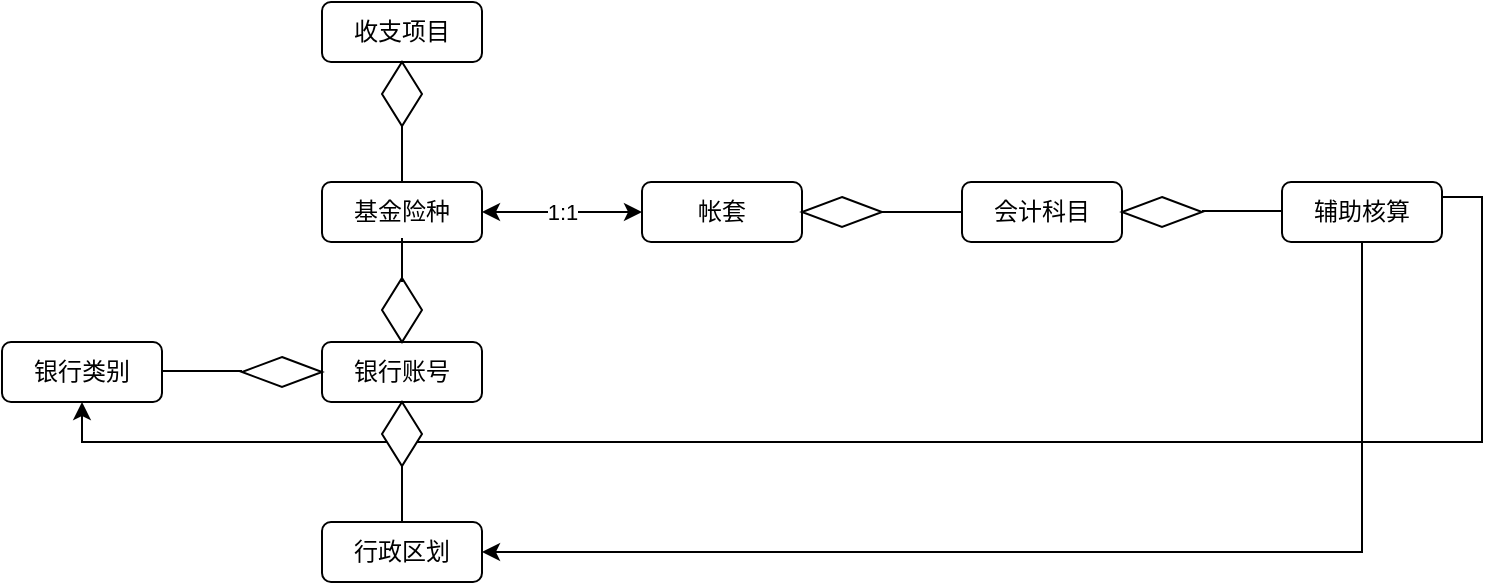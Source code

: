 <mxfile version="13.8.1" type="github">
  <diagram id="fUI37jhyw17FtWJoVdjw" name="Page-1">
    <mxGraphModel dx="946" dy="591" grid="1" gridSize="10" guides="1" tooltips="1" connect="1" arrows="1" fold="1" page="1" pageScale="1" pageWidth="827" pageHeight="1169" math="0" shadow="0">
      <root>
        <mxCell id="0" />
        <mxCell id="1" parent="0" />
        <mxCell id="Vcr402-j1Aoc1Fx-MnVN-1" value="基金险种" style="rounded=1;whiteSpace=wrap;html=1;" vertex="1" parent="1">
          <mxGeometry x="230" y="190" width="80" height="30" as="geometry" />
        </mxCell>
        <mxCell id="Vcr402-j1Aoc1Fx-MnVN-2" value="银行账号" style="rounded=1;whiteSpace=wrap;html=1;" vertex="1" parent="1">
          <mxGeometry x="230" y="270" width="80" height="30" as="geometry" />
        </mxCell>
        <mxCell id="Vcr402-j1Aoc1Fx-MnVN-3" value="行政区划" style="rounded=1;whiteSpace=wrap;html=1;" vertex="1" parent="1">
          <mxGeometry x="230" y="360" width="80" height="30" as="geometry" />
        </mxCell>
        <mxCell id="Vcr402-j1Aoc1Fx-MnVN-4" value="银行类别" style="rounded=1;whiteSpace=wrap;html=1;" vertex="1" parent="1">
          <mxGeometry x="70" y="270" width="80" height="30" as="geometry" />
        </mxCell>
        <mxCell id="Vcr402-j1Aoc1Fx-MnVN-5" value="帐套" style="rounded=1;whiteSpace=wrap;html=1;" vertex="1" parent="1">
          <mxGeometry x="390" y="190" width="80" height="30" as="geometry" />
        </mxCell>
        <mxCell id="Vcr402-j1Aoc1Fx-MnVN-6" value="会计科目" style="rounded=1;whiteSpace=wrap;html=1;" vertex="1" parent="1">
          <mxGeometry x="550" y="190" width="80" height="30" as="geometry" />
        </mxCell>
        <mxCell id="Vcr402-j1Aoc1Fx-MnVN-27" style="edgeStyle=orthogonalEdgeStyle;rounded=0;orthogonalLoop=1;jettySize=auto;html=1;exitX=0.5;exitY=1;exitDx=0;exitDy=0;entryX=1;entryY=0.5;entryDx=0;entryDy=0;" edge="1" parent="1" source="Vcr402-j1Aoc1Fx-MnVN-7" target="Vcr402-j1Aoc1Fx-MnVN-3">
          <mxGeometry relative="1" as="geometry" />
        </mxCell>
        <mxCell id="Vcr402-j1Aoc1Fx-MnVN-29" style="edgeStyle=orthogonalEdgeStyle;rounded=0;orthogonalLoop=1;jettySize=auto;html=1;exitX=1;exitY=0.25;exitDx=0;exitDy=0;entryX=0.5;entryY=1;entryDx=0;entryDy=0;" edge="1" parent="1" source="Vcr402-j1Aoc1Fx-MnVN-7" target="Vcr402-j1Aoc1Fx-MnVN-4">
          <mxGeometry relative="1" as="geometry" />
        </mxCell>
        <mxCell id="Vcr402-j1Aoc1Fx-MnVN-7" value="辅助核算" style="rounded=1;whiteSpace=wrap;html=1;" vertex="1" parent="1">
          <mxGeometry x="710" y="190" width="80" height="30" as="geometry" />
        </mxCell>
        <mxCell id="Vcr402-j1Aoc1Fx-MnVN-8" value="收支项目" style="rounded=1;whiteSpace=wrap;html=1;" vertex="1" parent="1">
          <mxGeometry x="230" y="100" width="80" height="30" as="geometry" />
        </mxCell>
        <mxCell id="Vcr402-j1Aoc1Fx-MnVN-9" value="1:1" style="endArrow=classic;startArrow=classic;html=1;exitX=1;exitY=0.5;exitDx=0;exitDy=0;entryX=0;entryY=0.5;entryDx=0;entryDy=0;" edge="1" parent="1" source="Vcr402-j1Aoc1Fx-MnVN-1" target="Vcr402-j1Aoc1Fx-MnVN-5">
          <mxGeometry width="50" height="50" relative="1" as="geometry">
            <mxPoint x="320" y="250" as="sourcePoint" />
            <mxPoint x="370" y="200" as="targetPoint" />
          </mxGeometry>
        </mxCell>
        <mxCell id="Vcr402-j1Aoc1Fx-MnVN-10" value="" style="rhombus;whiteSpace=wrap;html=1;" vertex="1" parent="1">
          <mxGeometry x="470" y="197.5" width="40" height="15" as="geometry" />
        </mxCell>
        <mxCell id="Vcr402-j1Aoc1Fx-MnVN-13" value="" style="endArrow=none;html=1;exitX=1;exitY=0.5;exitDx=0;exitDy=0;entryX=0;entryY=0.5;entryDx=0;entryDy=0;" edge="1" parent="1" source="Vcr402-j1Aoc1Fx-MnVN-10" target="Vcr402-j1Aoc1Fx-MnVN-6">
          <mxGeometry width="50" height="50" relative="1" as="geometry">
            <mxPoint x="500" y="240" as="sourcePoint" />
            <mxPoint x="550" y="190" as="targetPoint" />
          </mxGeometry>
        </mxCell>
        <mxCell id="Vcr402-j1Aoc1Fx-MnVN-14" value="" style="rhombus;whiteSpace=wrap;html=1;" vertex="1" parent="1">
          <mxGeometry x="630" y="197.5" width="40" height="15" as="geometry" />
        </mxCell>
        <mxCell id="Vcr402-j1Aoc1Fx-MnVN-15" value="" style="endArrow=none;html=1;entryX=0;entryY=0.5;entryDx=0;entryDy=0;" edge="1" parent="1">
          <mxGeometry width="50" height="50" relative="1" as="geometry">
            <mxPoint x="670" y="204.5" as="sourcePoint" />
            <mxPoint x="710" y="204.5" as="targetPoint" />
          </mxGeometry>
        </mxCell>
        <mxCell id="Vcr402-j1Aoc1Fx-MnVN-17" value="" style="rhombus;whiteSpace=wrap;html=1;" vertex="1" parent="1">
          <mxGeometry x="190" y="277.5" width="40" height="15" as="geometry" />
        </mxCell>
        <mxCell id="Vcr402-j1Aoc1Fx-MnVN-18" value="" style="endArrow=none;html=1;exitX=1;exitY=0.5;exitDx=0;exitDy=0;entryX=0;entryY=0.5;entryDx=0;entryDy=0;" edge="1" parent="1">
          <mxGeometry width="50" height="50" relative="1" as="geometry">
            <mxPoint x="150" y="284.5" as="sourcePoint" />
            <mxPoint x="190" y="284.5" as="targetPoint" />
          </mxGeometry>
        </mxCell>
        <mxCell id="Vcr402-j1Aoc1Fx-MnVN-19" value="" style="rhombus;whiteSpace=wrap;html=1;" vertex="1" parent="1">
          <mxGeometry x="260" y="238" width="20" height="32" as="geometry" />
        </mxCell>
        <mxCell id="Vcr402-j1Aoc1Fx-MnVN-20" value="" style="endArrow=none;html=1;" edge="1" parent="1">
          <mxGeometry width="50" height="50" relative="1" as="geometry">
            <mxPoint x="270" y="240" as="sourcePoint" />
            <mxPoint x="270" y="218" as="targetPoint" />
          </mxGeometry>
        </mxCell>
        <mxCell id="Vcr402-j1Aoc1Fx-MnVN-21" value="" style="rhombus;whiteSpace=wrap;html=1;" vertex="1" parent="1">
          <mxGeometry x="260" y="300" width="20" height="32" as="geometry" />
        </mxCell>
        <mxCell id="Vcr402-j1Aoc1Fx-MnVN-24" value="" style="endArrow=none;html=1;exitX=0.5;exitY=0;exitDx=0;exitDy=0;" edge="1" parent="1" source="Vcr402-j1Aoc1Fx-MnVN-3">
          <mxGeometry width="50" height="50" relative="1" as="geometry">
            <mxPoint x="330" y="384" as="sourcePoint" />
            <mxPoint x="270" y="332" as="targetPoint" />
          </mxGeometry>
        </mxCell>
        <mxCell id="Vcr402-j1Aoc1Fx-MnVN-25" value="" style="rhombus;whiteSpace=wrap;html=1;" vertex="1" parent="1">
          <mxGeometry x="260" y="130" width="20" height="32" as="geometry" />
        </mxCell>
        <mxCell id="Vcr402-j1Aoc1Fx-MnVN-26" value="" style="endArrow=none;html=1;exitX=0.5;exitY=0;exitDx=0;exitDy=0;entryX=0.5;entryY=1;entryDx=0;entryDy=0;" edge="1" parent="1" target="Vcr402-j1Aoc1Fx-MnVN-25">
          <mxGeometry width="50" height="50" relative="1" as="geometry">
            <mxPoint x="270" y="190" as="sourcePoint" />
            <mxPoint x="310" y="130" as="targetPoint" />
          </mxGeometry>
        </mxCell>
      </root>
    </mxGraphModel>
  </diagram>
</mxfile>
